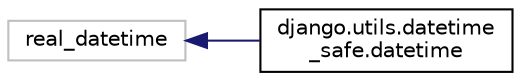 digraph "Graphical Class Hierarchy"
{
 // LATEX_PDF_SIZE
  edge [fontname="Helvetica",fontsize="10",labelfontname="Helvetica",labelfontsize="10"];
  node [fontname="Helvetica",fontsize="10",shape=record];
  rankdir="LR";
  Node3933 [label="real_datetime",height=0.2,width=0.4,color="grey75", fillcolor="white", style="filled",tooltip=" "];
  Node3933 -> Node0 [dir="back",color="midnightblue",fontsize="10",style="solid",fontname="Helvetica"];
  Node0 [label="django.utils.datetime\l_safe.datetime",height=0.2,width=0.4,color="black", fillcolor="white", style="filled",URL="$classdjango_1_1utils_1_1datetime__safe_1_1datetime.html",tooltip=" "];
}
